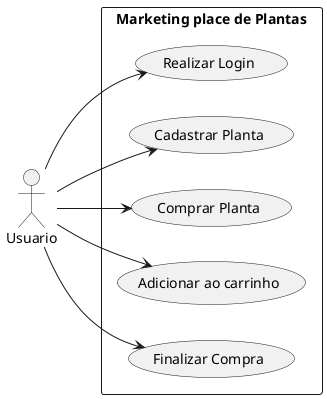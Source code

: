 @startuml
left to right direction

actor Usuario

rectangle "Marketing place de Plantas" {
  usecase "Realizar Login" as UC1
  usecase "Cadastrar Planta" as UC2
  usecase "Comprar Planta" as UC3
  usecase "Adicionar ao carrinho" as UC4
  usecase "Finalizar Compra" as UC5
}

Usuario --> UC1
Usuario --> UC2
Usuario --> UC3
Usuario --> UC4
Usuario --> UC5
@enduml
